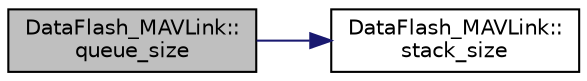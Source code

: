 digraph "DataFlash_MAVLink::queue_size"
{
 // INTERACTIVE_SVG=YES
  edge [fontname="Helvetica",fontsize="10",labelfontname="Helvetica",labelfontsize="10"];
  node [fontname="Helvetica",fontsize="10",shape=record];
  rankdir="LR";
  Node1 [label="DataFlash_MAVLink::\lqueue_size",height=0.2,width=0.4,color="black", fillcolor="grey75", style="filled", fontcolor="black"];
  Node1 -> Node2 [color="midnightblue",fontsize="10",style="solid",fontname="Helvetica"];
  Node2 [label="DataFlash_MAVLink::\lstack_size",height=0.2,width=0.4,color="black", fillcolor="white", style="filled",URL="$classDataFlash__MAVLink.html#a8eaf913565cce48a2254c57722eb53ac"];
}
